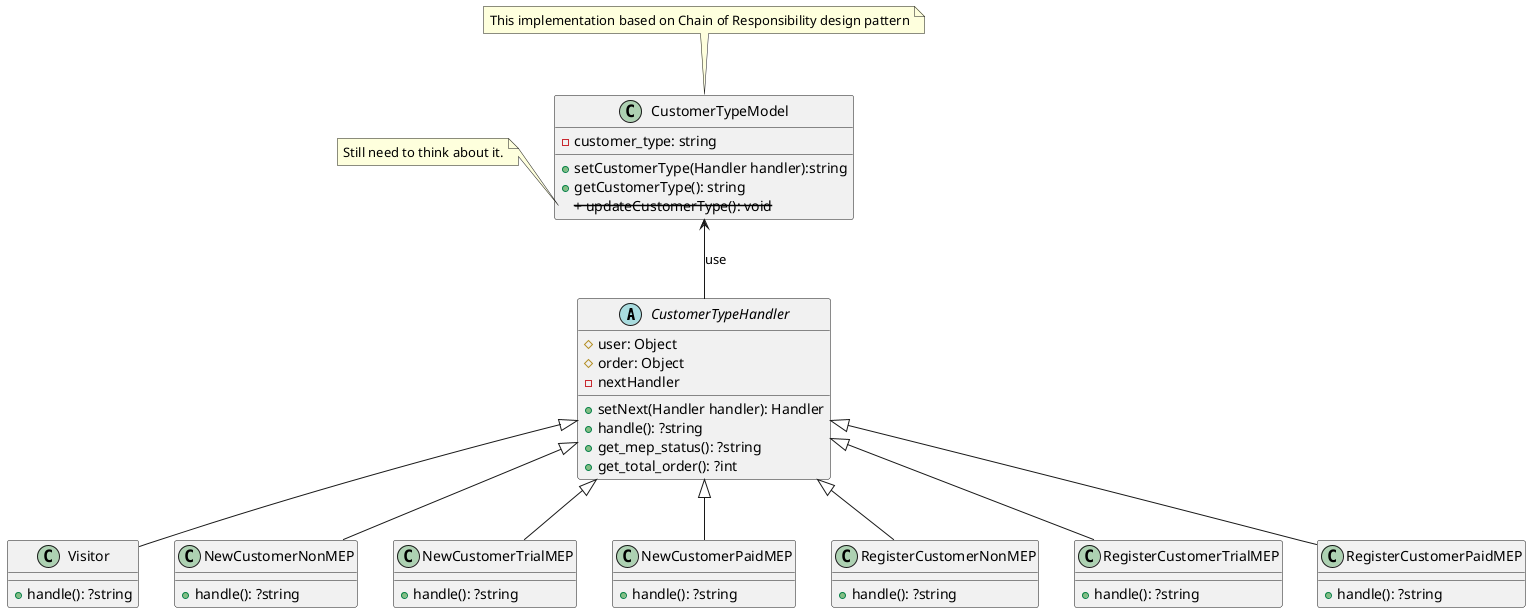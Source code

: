 @startuml customerSegment
abstract CustomerTypeHandler{
    # user: Object
    # order: Object
    - nextHandler
    + setNext(Handler handler): Handler
    + handle(): ?string
    + get_mep_status(): ?string
    + get_total_order(): ?int
}
class Visitor extends CustomerTypeHandler {
    + handle(): ?string
}
class NewCustomerNonMEP extends CustomerTypeHandler {
    + handle(): ?string
}
class NewCustomerTrialMEP  extends CustomerTypeHandler {
    + handle(): ?string
}
class NewCustomerPaidMEP  extends CustomerTypeHandler{
    + handle(): ?string
}
class RegisterCustomerNonMEP  extends CustomerTypeHandler{
    + handle(): ?string
}
class RegisterCustomerTrialMEP  extends CustomerTypeHandler{
    + handle(): ?string
}
class RegisterCustomerPaidMEP  extends CustomerTypeHandler{
    + handle(): ?string
}

class CustomerTypeModel {
    - customer_type: string
    + setCustomerType(Handler handler):string
    + getCustomerType(): string
    <del>+ updateCustomerType(): void</del>
}

CustomerTypeModel <-- CustomerTypeHandler:use
note left of CustomerTypeModel::updateCustomerType
  Still need to think about it.
end note

note top of CustomerTypeModel
  This implementation based on Chain of Responsibility design pattern
end note

@enduml

' Example: https://github.com/porwal06/architect-diagram/wiki#plantuml-diagram-customer-segmentation-functionlity
' PlantUML Download instruction:
' Install PlantUML extentsion in VisualStudio https://marketplace.visualstudio.com/items?itemName=jebbs.plantuml, and follow installation instuction.
